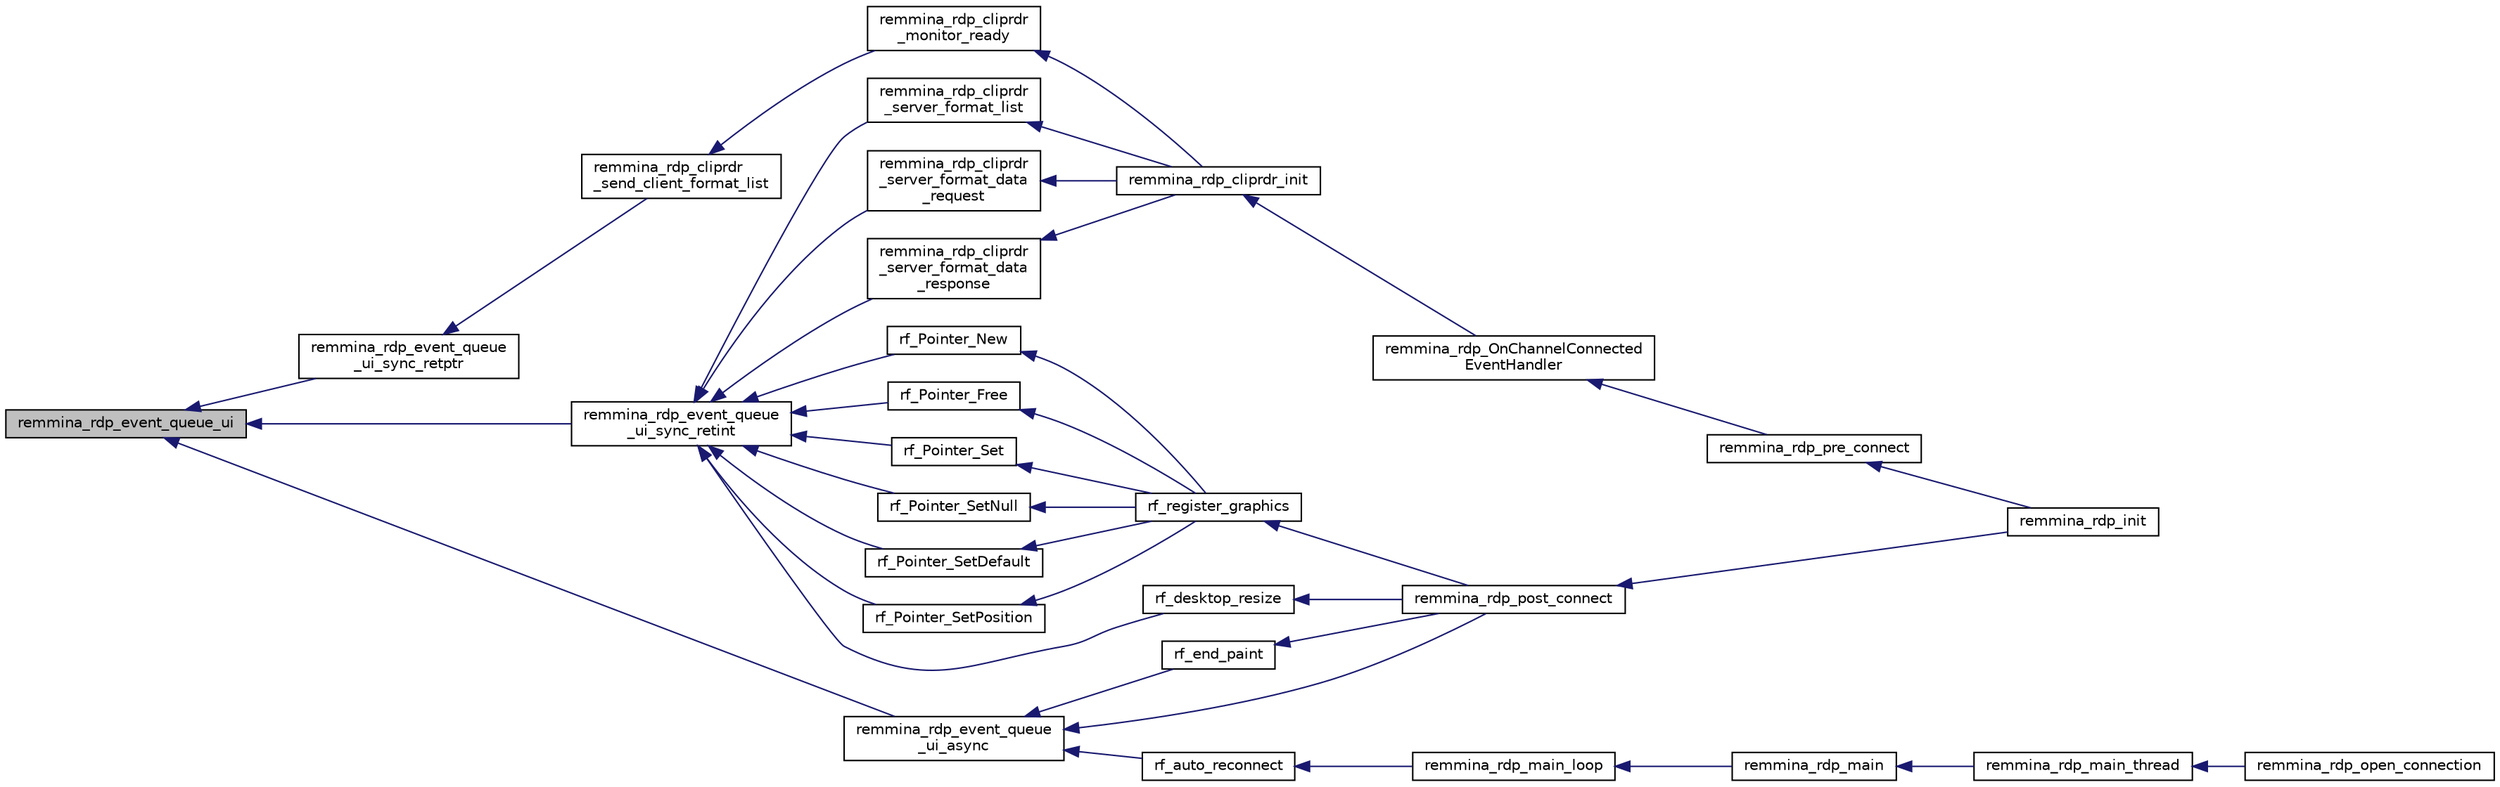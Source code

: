 digraph "remmina_rdp_event_queue_ui"
{
  edge [fontname="Helvetica",fontsize="10",labelfontname="Helvetica",labelfontsize="10"];
  node [fontname="Helvetica",fontsize="10",shape=record];
  rankdir="LR";
  Node519 [label="remmina_rdp_event_queue_ui",height=0.2,width=0.4,color="black", fillcolor="grey75", style="filled", fontcolor="black"];
  Node519 -> Node520 [dir="back",color="midnightblue",fontsize="10",style="solid",fontname="Helvetica"];
  Node520 [label="remmina_rdp_event_queue\l_ui_async",height=0.2,width=0.4,color="black", fillcolor="white", style="filled",URL="$rdp__event_8h.html#ae445fd0a84c7c9414a177a69c86cf325"];
  Node520 -> Node521 [dir="back",color="midnightblue",fontsize="10",style="solid",fontname="Helvetica"];
  Node521 [label="rf_auto_reconnect",height=0.2,width=0.4,color="black", fillcolor="white", style="filled",URL="$rdp__plugin_8c.html#a6dc42bd40842f63939e962828c19cfc7"];
  Node521 -> Node522 [dir="back",color="midnightblue",fontsize="10",style="solid",fontname="Helvetica"];
  Node522 [label="remmina_rdp_main_loop",height=0.2,width=0.4,color="black", fillcolor="white", style="filled",URL="$rdp__plugin_8c.html#adb2d2f801618ad1e5ff14b4ebf2a9eb9"];
  Node522 -> Node523 [dir="back",color="midnightblue",fontsize="10",style="solid",fontname="Helvetica"];
  Node523 [label="remmina_rdp_main",height=0.2,width=0.4,color="black", fillcolor="white", style="filled",URL="$rdp__plugin_8c.html#a12e0199d082d510648cb27168486f4e0"];
  Node523 -> Node524 [dir="back",color="midnightblue",fontsize="10",style="solid",fontname="Helvetica"];
  Node524 [label="remmina_rdp_main_thread",height=0.2,width=0.4,color="black", fillcolor="white", style="filled",URL="$rdp__plugin_8c.html#a3b62e33da1cb6cfa69c44f565ad53c54"];
  Node524 -> Node525 [dir="back",color="midnightblue",fontsize="10",style="solid",fontname="Helvetica"];
  Node525 [label="remmina_rdp_open_connection",height=0.2,width=0.4,color="black", fillcolor="white", style="filled",URL="$rdp__plugin_8c.html#a5f88cb338f10185c43bfc7d711dddee5"];
  Node520 -> Node526 [dir="back",color="midnightblue",fontsize="10",style="solid",fontname="Helvetica"];
  Node526 [label="rf_end_paint",height=0.2,width=0.4,color="black", fillcolor="white", style="filled",URL="$rdp__plugin_8c.html#ab5b2b1181588e07e68c083c9539fa84f"];
  Node526 -> Node527 [dir="back",color="midnightblue",fontsize="10",style="solid",fontname="Helvetica"];
  Node527 [label="remmina_rdp_post_connect",height=0.2,width=0.4,color="black", fillcolor="white", style="filled",URL="$rdp__plugin_8c.html#ac8d1ec82167ad20b7634ed545d4badbc"];
  Node527 -> Node528 [dir="back",color="midnightblue",fontsize="10",style="solid",fontname="Helvetica"];
  Node528 [label="remmina_rdp_init",height=0.2,width=0.4,color="black", fillcolor="white", style="filled",URL="$rdp__plugin_8c.html#a6dd204e4f7a63fdcdfb6cd3066cbf309"];
  Node520 -> Node527 [dir="back",color="midnightblue",fontsize="10",style="solid",fontname="Helvetica"];
  Node519 -> Node529 [dir="back",color="midnightblue",fontsize="10",style="solid",fontname="Helvetica"];
  Node529 [label="remmina_rdp_event_queue\l_ui_sync_retint",height=0.2,width=0.4,color="black", fillcolor="white", style="filled",URL="$rdp__event_8h.html#ab5fe43c1b1b77c39f118d2581942eb81"];
  Node529 -> Node530 [dir="back",color="midnightblue",fontsize="10",style="solid",fontname="Helvetica"];
  Node530 [label="remmina_rdp_cliprdr\l_server_format_list",height=0.2,width=0.4,color="black", fillcolor="white", style="filled",URL="$rdp__cliprdr_8c.html#aad8017b7ae0935c5266e7777dae3c3d4"];
  Node530 -> Node531 [dir="back",color="midnightblue",fontsize="10",style="solid",fontname="Helvetica"];
  Node531 [label="remmina_rdp_cliprdr_init",height=0.2,width=0.4,color="black", fillcolor="white", style="filled",URL="$rdp__cliprdr_8h.html#a9425378cc9b2da11eb4b866c8069e4aa"];
  Node531 -> Node532 [dir="back",color="midnightblue",fontsize="10",style="solid",fontname="Helvetica"];
  Node532 [label="remmina_rdp_OnChannelConnected\lEventHandler",height=0.2,width=0.4,color="black", fillcolor="white", style="filled",URL="$rdp__channels_8h.html#a759a6601ddb16301f0f6c39a6e88425a"];
  Node532 -> Node533 [dir="back",color="midnightblue",fontsize="10",style="solid",fontname="Helvetica"];
  Node533 [label="remmina_rdp_pre_connect",height=0.2,width=0.4,color="black", fillcolor="white", style="filled",URL="$rdp__plugin_8c.html#a0bc4113554537fd1a9e4c8bb9201e789"];
  Node533 -> Node528 [dir="back",color="midnightblue",fontsize="10",style="solid",fontname="Helvetica"];
  Node529 -> Node534 [dir="back",color="midnightblue",fontsize="10",style="solid",fontname="Helvetica"];
  Node534 [label="remmina_rdp_cliprdr\l_server_format_data\l_request",height=0.2,width=0.4,color="black", fillcolor="white", style="filled",URL="$rdp__cliprdr_8c.html#a3a346af4c3c92ec71797838ecc69bdae"];
  Node534 -> Node531 [dir="back",color="midnightblue",fontsize="10",style="solid",fontname="Helvetica"];
  Node529 -> Node535 [dir="back",color="midnightblue",fontsize="10",style="solid",fontname="Helvetica"];
  Node535 [label="remmina_rdp_cliprdr\l_server_format_data\l_response",height=0.2,width=0.4,color="black", fillcolor="white", style="filled",URL="$rdp__cliprdr_8c.html#a010f06478881fa1942237c48a4605a23"];
  Node535 -> Node531 [dir="back",color="midnightblue",fontsize="10",style="solid",fontname="Helvetica"];
  Node529 -> Node536 [dir="back",color="midnightblue",fontsize="10",style="solid",fontname="Helvetica"];
  Node536 [label="rf_Pointer_New",height=0.2,width=0.4,color="black", fillcolor="white", style="filled",URL="$rdp__graphics_8c.html#a9fb6fb540ec75254cb763ae974fb5129"];
  Node536 -> Node537 [dir="back",color="midnightblue",fontsize="10",style="solid",fontname="Helvetica"];
  Node537 [label="rf_register_graphics",height=0.2,width=0.4,color="black", fillcolor="white", style="filled",URL="$rdp__graphics_8h.html#a95732c40c35499f3440715b6526279b1"];
  Node537 -> Node527 [dir="back",color="midnightblue",fontsize="10",style="solid",fontname="Helvetica"];
  Node529 -> Node538 [dir="back",color="midnightblue",fontsize="10",style="solid",fontname="Helvetica"];
  Node538 [label="rf_Pointer_Free",height=0.2,width=0.4,color="black", fillcolor="white", style="filled",URL="$rdp__graphics_8c.html#afe709335471a30a29f9c97587d43088f"];
  Node538 -> Node537 [dir="back",color="midnightblue",fontsize="10",style="solid",fontname="Helvetica"];
  Node529 -> Node539 [dir="back",color="midnightblue",fontsize="10",style="solid",fontname="Helvetica"];
  Node539 [label="rf_Pointer_Set",height=0.2,width=0.4,color="black", fillcolor="white", style="filled",URL="$rdp__graphics_8c.html#aee54ac34465e6b70a5a7bbd799e9b747"];
  Node539 -> Node537 [dir="back",color="midnightblue",fontsize="10",style="solid",fontname="Helvetica"];
  Node529 -> Node540 [dir="back",color="midnightblue",fontsize="10",style="solid",fontname="Helvetica"];
  Node540 [label="rf_Pointer_SetNull",height=0.2,width=0.4,color="black", fillcolor="white", style="filled",URL="$rdp__graphics_8c.html#aeb108afe0c6da4dfa5a485137921437a"];
  Node540 -> Node537 [dir="back",color="midnightblue",fontsize="10",style="solid",fontname="Helvetica"];
  Node529 -> Node541 [dir="back",color="midnightblue",fontsize="10",style="solid",fontname="Helvetica"];
  Node541 [label="rf_Pointer_SetDefault",height=0.2,width=0.4,color="black", fillcolor="white", style="filled",URL="$rdp__graphics_8c.html#ac2abd9da136bc6f446c836a3d53ab8b6"];
  Node541 -> Node537 [dir="back",color="midnightblue",fontsize="10",style="solid",fontname="Helvetica"];
  Node529 -> Node542 [dir="back",color="midnightblue",fontsize="10",style="solid",fontname="Helvetica"];
  Node542 [label="rf_Pointer_SetPosition",height=0.2,width=0.4,color="black", fillcolor="white", style="filled",URL="$rdp__graphics_8c.html#a4c2407f4e8db3ae44123066c373b705c"];
  Node542 -> Node537 [dir="back",color="midnightblue",fontsize="10",style="solid",fontname="Helvetica"];
  Node529 -> Node543 [dir="back",color="midnightblue",fontsize="10",style="solid",fontname="Helvetica"];
  Node543 [label="rf_desktop_resize",height=0.2,width=0.4,color="black", fillcolor="white", style="filled",URL="$rdp__plugin_8c.html#a992a905d014d83a8de736ffbd85fe901"];
  Node543 -> Node527 [dir="back",color="midnightblue",fontsize="10",style="solid",fontname="Helvetica"];
  Node519 -> Node544 [dir="back",color="midnightblue",fontsize="10",style="solid",fontname="Helvetica"];
  Node544 [label="remmina_rdp_event_queue\l_ui_sync_retptr",height=0.2,width=0.4,color="black", fillcolor="white", style="filled",URL="$rdp__event_8h.html#adaaf3de8342309cc52668f318a473350"];
  Node544 -> Node545 [dir="back",color="midnightblue",fontsize="10",style="solid",fontname="Helvetica"];
  Node545 [label="remmina_rdp_cliprdr\l_send_client_format_list",height=0.2,width=0.4,color="black", fillcolor="white", style="filled",URL="$rdp__cliprdr_8c.html#a8afec91e9f54fc3a0ea8f25d8349bd8b"];
  Node545 -> Node546 [dir="back",color="midnightblue",fontsize="10",style="solid",fontname="Helvetica"];
  Node546 [label="remmina_rdp_cliprdr\l_monitor_ready",height=0.2,width=0.4,color="black", fillcolor="white", style="filled",URL="$rdp__cliprdr_8c.html#a5c9890f4354ef9a8dedcf3a371a2a16f"];
  Node546 -> Node531 [dir="back",color="midnightblue",fontsize="10",style="solid",fontname="Helvetica"];
}
